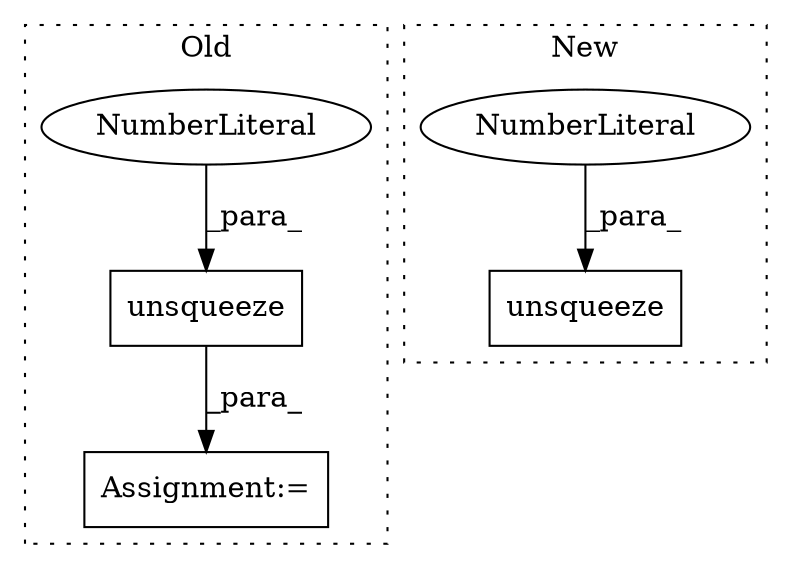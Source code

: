 digraph G {
subgraph cluster0 {
1 [label="unsqueeze" a="32" s="8366,8377" l="10,1" shape="box"];
3 [label="NumberLiteral" a="34" s="8376" l="1" shape="ellipse"];
5 [label="Assignment:=" a="7" s="8352" l="1" shape="box"];
label = "Old";
style="dotted";
}
subgraph cluster1 {
2 [label="unsqueeze" a="32" s="8414,8425" l="10,1" shape="box"];
4 [label="NumberLiteral" a="34" s="8424" l="1" shape="ellipse"];
label = "New";
style="dotted";
}
1 -> 5 [label="_para_"];
3 -> 1 [label="_para_"];
4 -> 2 [label="_para_"];
}